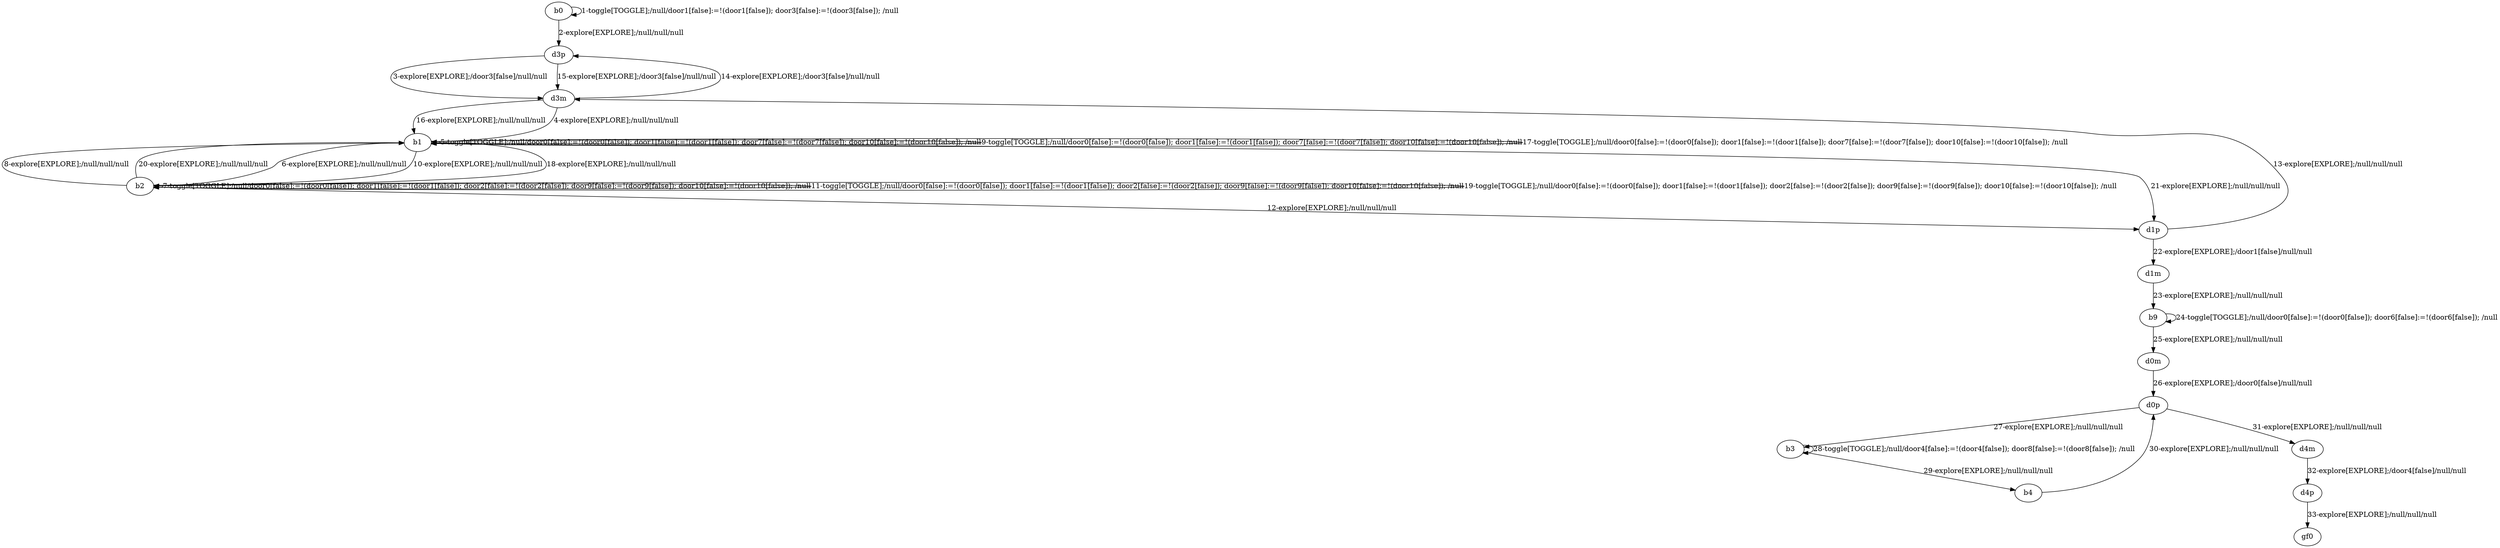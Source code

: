 digraph g {
"b0" -> "b0" [label = "1-toggle[TOGGLE];/null/door1[false]:=!(door1[false]); door3[false]:=!(door3[false]); /null"];
"b0" -> "d3p" [label = "2-explore[EXPLORE];/null/null/null"];
"d3p" -> "d3m" [label = "3-explore[EXPLORE];/door3[false]/null/null"];
"d3m" -> "b1" [label = "4-explore[EXPLORE];/null/null/null"];
"b1" -> "b1" [label = "5-toggle[TOGGLE];/null/door0[false]:=!(door0[false]); door1[false]:=!(door1[false]); door7[false]:=!(door7[false]); door10[false]:=!(door10[false]); /null"];
"b1" -> "b2" [label = "6-explore[EXPLORE];/null/null/null"];
"b2" -> "b2" [label = "7-toggle[TOGGLE];/null/door0[false]:=!(door0[false]); door1[false]:=!(door1[false]); door2[false]:=!(door2[false]); door9[false]:=!(door9[false]); door10[false]:=!(door10[false]); /null"];
"b2" -> "b1" [label = "8-explore[EXPLORE];/null/null/null"];
"b1" -> "b1" [label = "9-toggle[TOGGLE];/null/door0[false]:=!(door0[false]); door1[false]:=!(door1[false]); door7[false]:=!(door7[false]); door10[false]:=!(door10[false]); /null"];
"b1" -> "b2" [label = "10-explore[EXPLORE];/null/null/null"];
"b2" -> "b2" [label = "11-toggle[TOGGLE];/null/door0[false]:=!(door0[false]); door1[false]:=!(door1[false]); door2[false]:=!(door2[false]); door9[false]:=!(door9[false]); door10[false]:=!(door10[false]); /null"];
"b2" -> "d1p" [label = "12-explore[EXPLORE];/null/null/null"];
"d1p" -> "d3m" [label = "13-explore[EXPLORE];/null/null/null"];
"d3m" -> "d3p" [label = "14-explore[EXPLORE];/door3[false]/null/null"];
"d3p" -> "d3m" [label = "15-explore[EXPLORE];/door3[false]/null/null"];
"d3m" -> "b1" [label = "16-explore[EXPLORE];/null/null/null"];
"b1" -> "b1" [label = "17-toggle[TOGGLE];/null/door0[false]:=!(door0[false]); door1[false]:=!(door1[false]); door7[false]:=!(door7[false]); door10[false]:=!(door10[false]); /null"];
"b1" -> "b2" [label = "18-explore[EXPLORE];/null/null/null"];
"b2" -> "b2" [label = "19-toggle[TOGGLE];/null/door0[false]:=!(door0[false]); door1[false]:=!(door1[false]); door2[false]:=!(door2[false]); door9[false]:=!(door9[false]); door10[false]:=!(door10[false]); /null"];
"b2" -> "b1" [label = "20-explore[EXPLORE];/null/null/null"];
"b1" -> "d1p" [label = "21-explore[EXPLORE];/null/null/null"];
"d1p" -> "d1m" [label = "22-explore[EXPLORE];/door1[false]/null/null"];
"d1m" -> "b9" [label = "23-explore[EXPLORE];/null/null/null"];
"b9" -> "b9" [label = "24-toggle[TOGGLE];/null/door0[false]:=!(door0[false]); door6[false]:=!(door6[false]); /null"];
"b9" -> "d0m" [label = "25-explore[EXPLORE];/null/null/null"];
"d0m" -> "d0p" [label = "26-explore[EXPLORE];/door0[false]/null/null"];
"d0p" -> "b3" [label = "27-explore[EXPLORE];/null/null/null"];
"b3" -> "b3" [label = "28-toggle[TOGGLE];/null/door4[false]:=!(door4[false]); door8[false]:=!(door8[false]); /null"];
"b3" -> "b4" [label = "29-explore[EXPLORE];/null/null/null"];
"b4" -> "d0p" [label = "30-explore[EXPLORE];/null/null/null"];
"d0p" -> "d4m" [label = "31-explore[EXPLORE];/null/null/null"];
"d4m" -> "d4p" [label = "32-explore[EXPLORE];/door4[false]/null/null"];
"d4p" -> "gf0" [label = "33-explore[EXPLORE];/null/null/null"];
}